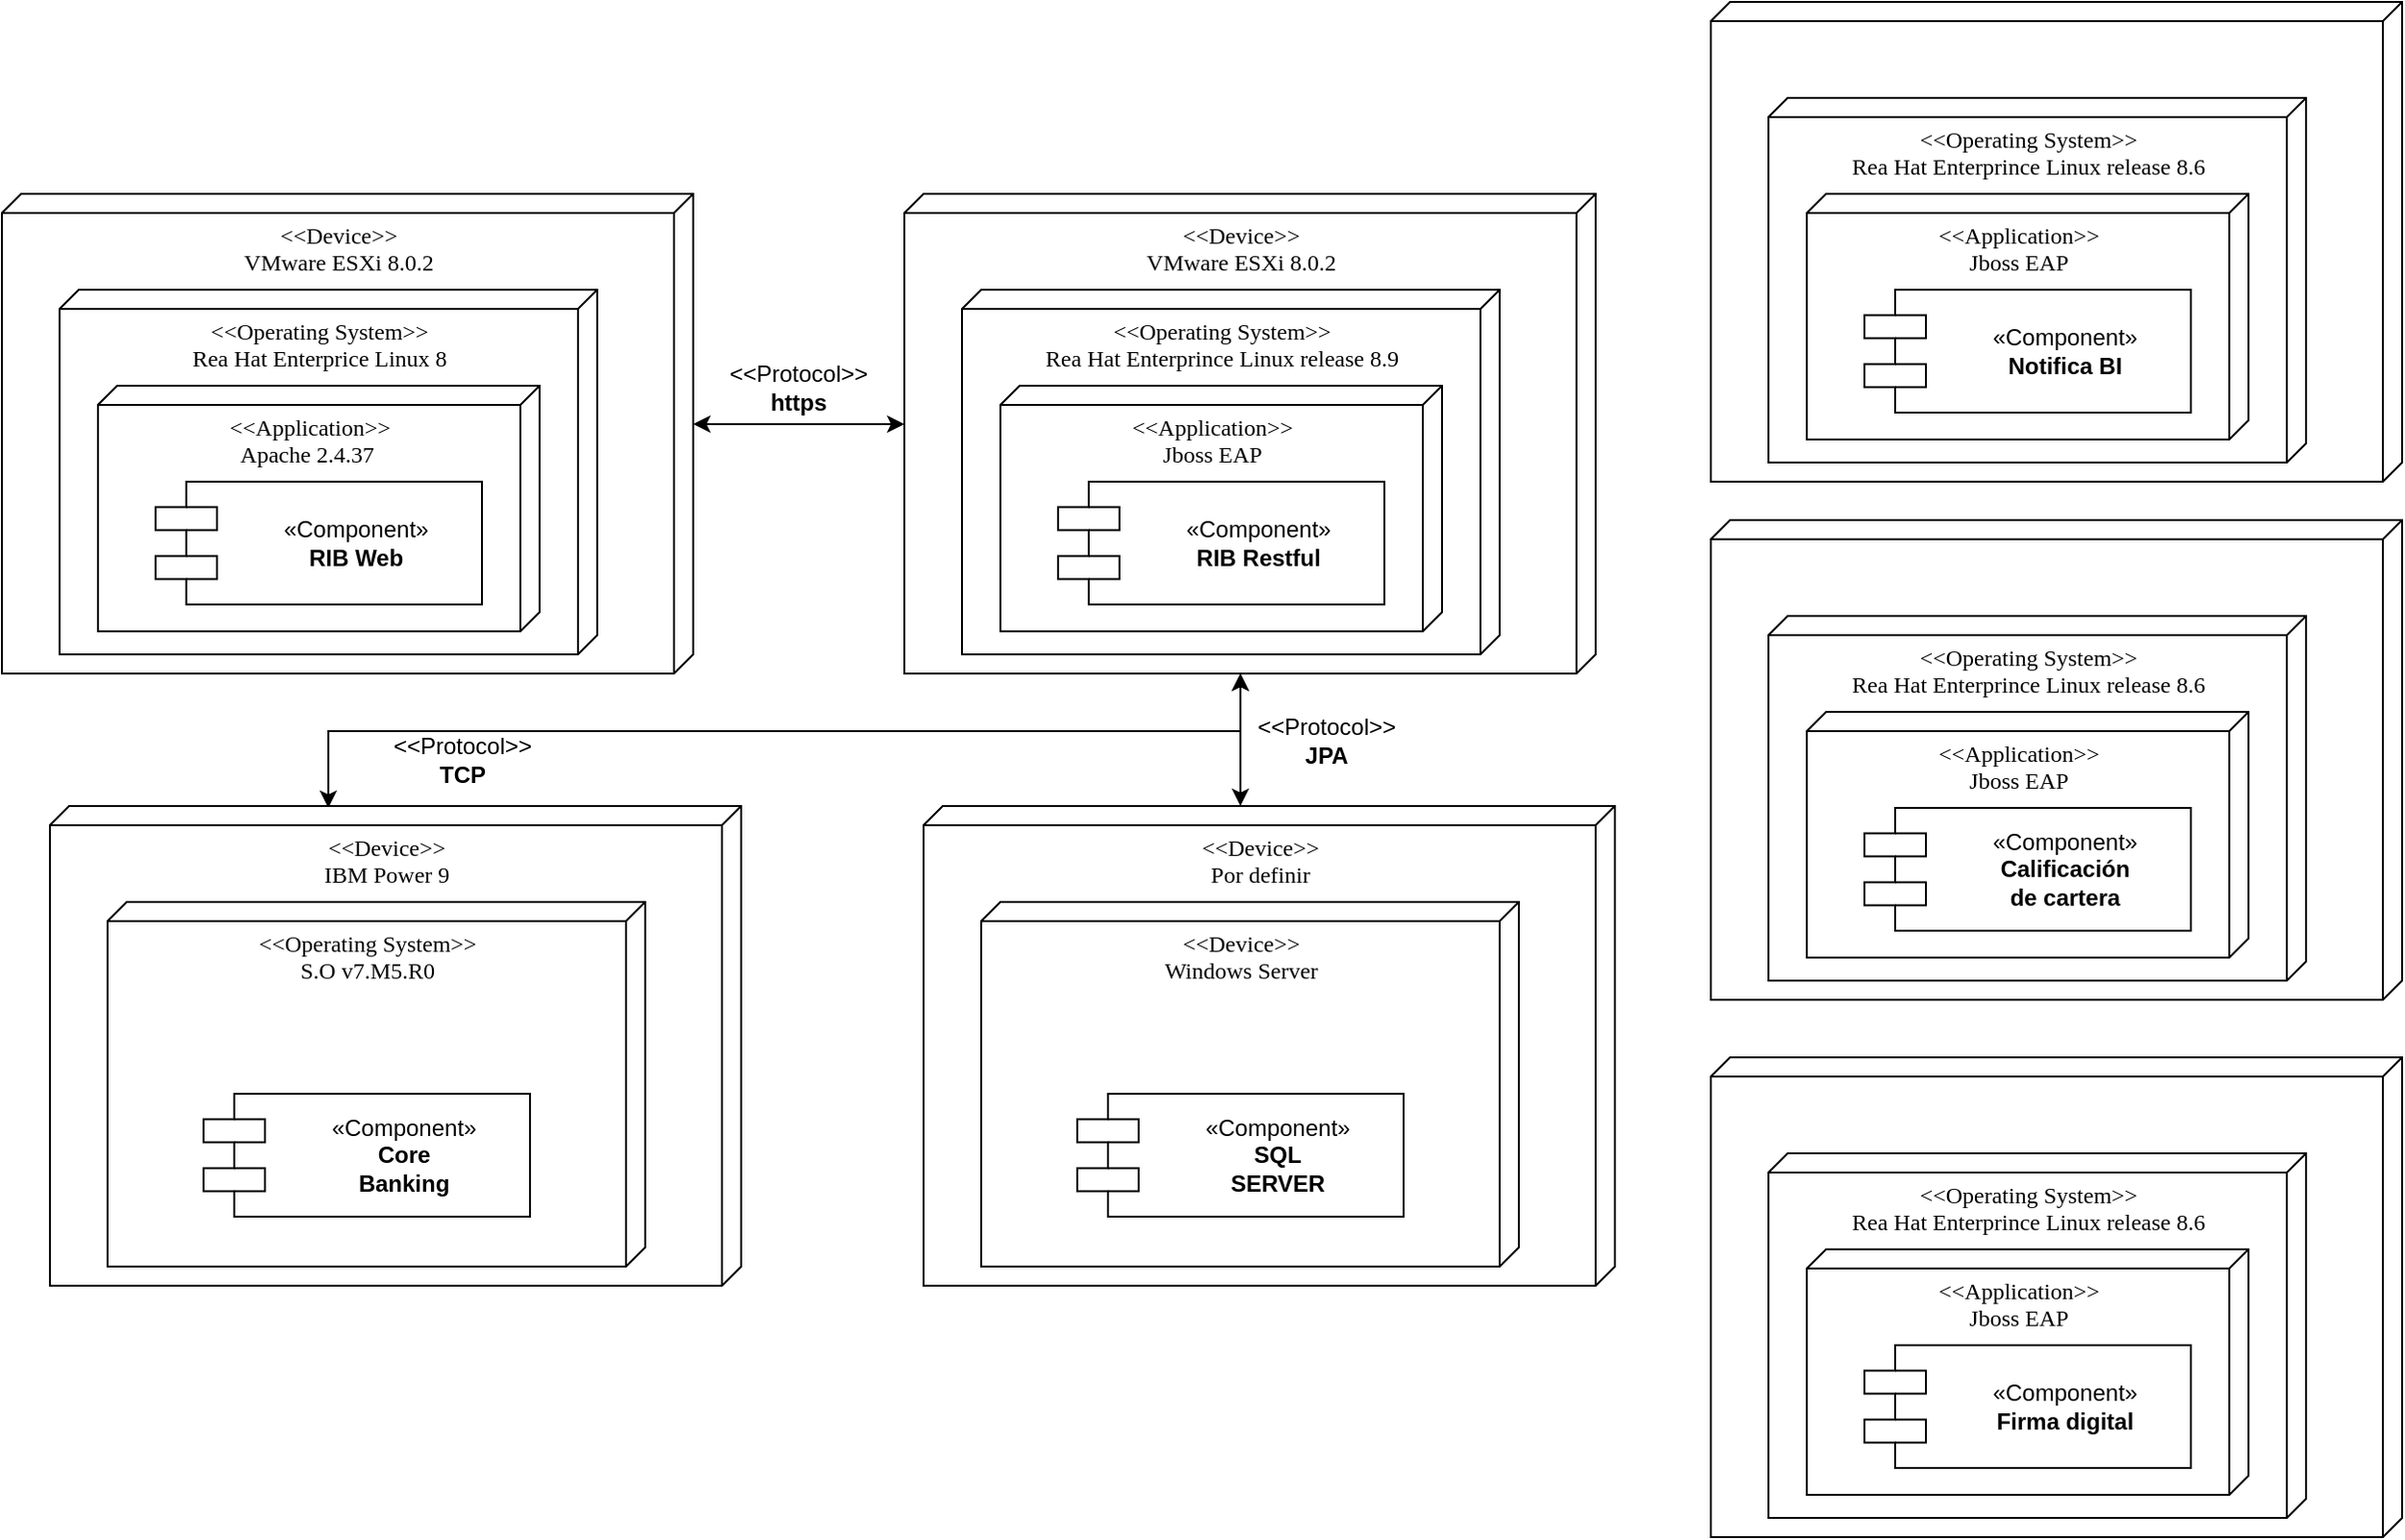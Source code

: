 <mxfile version="24.8.3">
  <diagram name="Página-2" id="JUDbK4Ckv_WAd5AGM5Tw">
    <mxGraphModel dx="1674" dy="1915" grid="1" gridSize="10" guides="1" tooltips="1" connect="1" arrows="1" fold="1" page="1" pageScale="1" pageWidth="827" pageHeight="1169" math="0" shadow="0">
      <root>
        <mxCell id="0" />
        <mxCell id="1" parent="0" />
        <mxCell id="Qrmg3Vs-Gsk_AwqV7CNu-4" value="&amp;lt;&amp;lt;Device&amp;gt;&amp;gt;&lt;div&gt;VMware ESXi 8.0.2&lt;/div&gt;" style="verticalAlign=top;align=center;spacingTop=8;spacingLeft=2;spacingRight=12;shape=cube;size=10;direction=south;fontStyle=0;html=1;rounded=0;shadow=0;comic=0;labelBackgroundColor=none;strokeWidth=1;fontFamily=Verdana;fontSize=12" parent="1" vertex="1">
          <mxGeometry x="50" y="40" width="360" height="250" as="geometry" />
        </mxCell>
        <mxCell id="Qrmg3Vs-Gsk_AwqV7CNu-6" value="&amp;lt;&amp;lt;Operating System&amp;gt;&amp;gt;&lt;div&gt;Rea Hat Enterprice Linux 8&lt;/div&gt;" style="verticalAlign=top;align=center;spacingTop=8;spacingLeft=2;spacingRight=12;shape=cube;size=10;direction=south;fontStyle=0;html=1;rounded=0;shadow=0;comic=0;labelBackgroundColor=none;strokeWidth=1;fontFamily=Verdana;fontSize=12" parent="1" vertex="1">
          <mxGeometry x="80" y="90" width="280" height="190" as="geometry" />
        </mxCell>
        <mxCell id="Qrmg3Vs-Gsk_AwqV7CNu-7" value="&lt;div&gt;&amp;lt;&amp;lt;Application&amp;gt;&amp;gt;&lt;/div&gt;&lt;div&gt;Apache 2.4.37&amp;nbsp;&lt;/div&gt;" style="verticalAlign=top;align=center;spacingTop=8;spacingLeft=2;spacingRight=12;shape=cube;size=10;direction=south;fontStyle=0;html=1;rounded=0;shadow=0;comic=0;labelBackgroundColor=none;strokeWidth=1;fontFamily=Verdana;fontSize=12" parent="1" vertex="1">
          <mxGeometry x="100" y="140" width="230" height="128" as="geometry" />
        </mxCell>
        <mxCell id="Qrmg3Vs-Gsk_AwqV7CNu-8" value="&lt;div style=&quot;&quot;&gt;&lt;span style=&quot;font-family: Helvetica; text-wrap: wrap; background-color: initial;&quot;&gt;«Component»&lt;/span&gt;&lt;/div&gt;&lt;b style=&quot;font-family: Helvetica; text-wrap: wrap;&quot;&gt;&lt;div style=&quot;&quot;&gt;RIB Web&lt;/div&gt;&lt;/b&gt;" style="shape=component;align=center;spacingLeft=37;rounded=0;shadow=0;comic=0;labelBackgroundColor=none;strokeWidth=1;fontFamily=Verdana;fontSize=12;html=1;verticalAlign=middle;" parent="1" vertex="1">
          <mxGeometry x="130" y="190" width="170" height="64" as="geometry" />
        </mxCell>
        <mxCell id="TAVbQNcs_L2FOUL7V5Up-1" value="&amp;lt;&amp;lt;Device&amp;gt;&amp;gt;&lt;div&gt;VMware ESXi 8.0.2&lt;/div&gt;" style="verticalAlign=top;align=center;spacingTop=8;spacingLeft=2;spacingRight=12;shape=cube;size=10;direction=south;fontStyle=0;html=1;rounded=0;shadow=0;comic=0;labelBackgroundColor=none;strokeWidth=1;fontFamily=Verdana;fontSize=12" parent="1" vertex="1">
          <mxGeometry x="520" y="40" width="360" height="250" as="geometry" />
        </mxCell>
        <mxCell id="TAVbQNcs_L2FOUL7V5Up-2" value="&amp;lt;&amp;lt;Operating System&amp;gt;&amp;gt;&lt;div&gt;Rea Hat Enterprince Linux release 8.9&lt;/div&gt;" style="verticalAlign=top;align=center;spacingTop=8;spacingLeft=2;spacingRight=12;shape=cube;size=10;direction=south;fontStyle=0;html=1;rounded=0;shadow=0;comic=0;labelBackgroundColor=none;strokeWidth=1;fontFamily=Verdana;fontSize=12" parent="1" vertex="1">
          <mxGeometry x="550" y="90" width="280" height="190" as="geometry" />
        </mxCell>
        <mxCell id="TAVbQNcs_L2FOUL7V5Up-3" value="&lt;div&gt;&amp;lt;&amp;lt;Application&amp;gt;&amp;gt;&lt;/div&gt;Jboss EAP" style="verticalAlign=top;align=center;spacingTop=8;spacingLeft=2;spacingRight=12;shape=cube;size=10;direction=south;fontStyle=0;html=1;rounded=0;shadow=0;comic=0;labelBackgroundColor=none;strokeWidth=1;fontFamily=Verdana;fontSize=12" parent="1" vertex="1">
          <mxGeometry x="570" y="140" width="230" height="128" as="geometry" />
        </mxCell>
        <mxCell id="TAVbQNcs_L2FOUL7V5Up-4" value="&lt;div style=&quot;&quot;&gt;&lt;span style=&quot;font-family: Helvetica; text-wrap: wrap; background-color: initial;&quot;&gt;«Component»&lt;/span&gt;&lt;/div&gt;&lt;b style=&quot;font-family: Helvetica; text-wrap: wrap;&quot;&gt;&lt;div style=&quot;&quot;&gt;RIB Restful&lt;/div&gt;&lt;/b&gt;" style="shape=component;align=center;spacingLeft=37;rounded=0;shadow=0;comic=0;labelBackgroundColor=none;strokeWidth=1;fontFamily=Verdana;fontSize=12;html=1;verticalAlign=middle;" parent="1" vertex="1">
          <mxGeometry x="600" y="190" width="170" height="64" as="geometry" />
        </mxCell>
        <mxCell id="TAVbQNcs_L2FOUL7V5Up-13" value="" style="endArrow=classic;startArrow=classic;html=1;rounded=0;exitX=0;exitY=0;exitDx=120;exitDy=0;exitPerimeter=0;entryX=0.48;entryY=1;entryDx=0;entryDy=0;entryPerimeter=0;" parent="1" source="Qrmg3Vs-Gsk_AwqV7CNu-4" target="TAVbQNcs_L2FOUL7V5Up-1" edge="1">
          <mxGeometry width="50" height="50" relative="1" as="geometry">
            <mxPoint x="460" y="300" as="sourcePoint" />
            <mxPoint x="510" y="250" as="targetPoint" />
          </mxGeometry>
        </mxCell>
        <mxCell id="TAVbQNcs_L2FOUL7V5Up-14" value="&amp;lt;&amp;lt;Protocol&amp;gt;&amp;gt;&lt;div&gt;&lt;b&gt;https&lt;/b&gt;&lt;/div&gt;" style="text;html=1;align=center;verticalAlign=middle;whiteSpace=wrap;rounded=0;" parent="1" vertex="1">
          <mxGeometry x="435" y="126" width="60" height="30" as="geometry" />
        </mxCell>
        <mxCell id="TAVbQNcs_L2FOUL7V5Up-15" value="" style="endArrow=classic;startArrow=classic;html=1;rounded=0;entryX=0;entryY=0;entryDx=250;entryDy=185;entryPerimeter=0;" parent="1" target="TAVbQNcs_L2FOUL7V5Up-1" edge="1">
          <mxGeometry width="50" height="50" relative="1" as="geometry">
            <mxPoint x="695" y="359" as="sourcePoint" />
            <mxPoint x="510" y="250" as="targetPoint" />
          </mxGeometry>
        </mxCell>
        <mxCell id="TAVbQNcs_L2FOUL7V5Up-16" value="&amp;lt;&amp;lt;Protocol&amp;gt;&amp;gt;&lt;div&gt;&lt;b&gt;JPA&lt;/b&gt;&lt;/div&gt;" style="text;html=1;align=center;verticalAlign=middle;whiteSpace=wrap;rounded=0;" parent="1" vertex="1">
          <mxGeometry x="710" y="310" width="60" height="30" as="geometry" />
        </mxCell>
        <mxCell id="gO8_6KHEhdCFIyb52LNH-3" value="" style="endArrow=classic;startArrow=classic;html=1;rounded=0;entryX=0;entryY=0;entryDx=250;entryDy=185;entryPerimeter=0;" parent="1" target="TAVbQNcs_L2FOUL7V5Up-1" edge="1">
          <mxGeometry width="50" height="50" relative="1" as="geometry">
            <mxPoint x="220" y="360" as="sourcePoint" />
            <mxPoint x="519" y="268" as="targetPoint" />
            <Array as="points">
              <mxPoint x="220" y="320" />
              <mxPoint x="695" y="320" />
            </Array>
          </mxGeometry>
        </mxCell>
        <mxCell id="gO8_6KHEhdCFIyb52LNH-4" value="&amp;lt;&amp;lt;Protocol&amp;gt;&amp;gt;&lt;div&gt;&lt;b&gt;TCP&lt;/b&gt;&lt;/div&gt;" style="text;html=1;align=center;verticalAlign=middle;whiteSpace=wrap;rounded=0;" parent="1" vertex="1">
          <mxGeometry x="260" y="320" width="60" height="30" as="geometry" />
        </mxCell>
        <mxCell id="gO8_6KHEhdCFIyb52LNH-5" value="&amp;lt;&amp;lt;Device&amp;gt;&amp;gt;&lt;div&gt;IBM Power 9&lt;/div&gt;" style="verticalAlign=top;align=center;spacingTop=8;spacingLeft=2;spacingRight=12;shape=cube;size=10;direction=south;fontStyle=0;html=1;rounded=0;shadow=0;comic=0;labelBackgroundColor=none;strokeWidth=1;fontFamily=Verdana;fontSize=12" parent="1" vertex="1">
          <mxGeometry x="75" y="359" width="360" height="250" as="geometry" />
        </mxCell>
        <mxCell id="gO8_6KHEhdCFIyb52LNH-6" value="&amp;lt;&amp;lt;Operating System&amp;gt;&amp;gt;&lt;div&gt;S.O v7.M5.R0&lt;/div&gt;" style="verticalAlign=top;align=center;spacingTop=8;spacingLeft=2;spacingRight=12;shape=cube;size=10;direction=south;fontStyle=0;html=1;rounded=0;shadow=0;comic=0;labelBackgroundColor=none;strokeWidth=1;fontFamily=Verdana;fontSize=12" parent="1" vertex="1">
          <mxGeometry x="105" y="409" width="280" height="190" as="geometry" />
        </mxCell>
        <mxCell id="gO8_6KHEhdCFIyb52LNH-8" value="&lt;div style=&quot;&quot;&gt;&lt;span style=&quot;font-family: Helvetica; text-wrap: wrap; background-color: initial;&quot;&gt;«Component»&lt;/span&gt;&lt;/div&gt;&lt;b style=&quot;font-family: Helvetica; text-wrap: wrap;&quot;&gt;&lt;div style=&quot;&quot;&gt;Core Banking&lt;br&gt;&lt;/div&gt;&lt;/b&gt;" style="shape=component;align=center;spacingLeft=37;rounded=0;shadow=0;comic=0;labelBackgroundColor=none;strokeWidth=1;fontFamily=Verdana;fontSize=12;html=1;verticalAlign=middle;" parent="1" vertex="1">
          <mxGeometry x="155" y="509" width="170" height="64" as="geometry" />
        </mxCell>
        <mxCell id="Kw88h4AEPqxePYTO_mZ7-20" value="&amp;lt;&amp;lt;Device&amp;gt;&amp;gt;&lt;div&gt;Por definir&lt;/div&gt;" style="verticalAlign=top;align=center;spacingTop=8;spacingLeft=2;spacingRight=12;shape=cube;size=10;direction=south;fontStyle=0;html=1;rounded=0;shadow=0;comic=0;labelBackgroundColor=none;strokeWidth=1;fontFamily=Verdana;fontSize=12" vertex="1" parent="1">
          <mxGeometry x="530" y="359" width="360" height="250" as="geometry" />
        </mxCell>
        <mxCell id="Kw88h4AEPqxePYTO_mZ7-21" value="&amp;lt;&amp;lt;Device&amp;gt;&amp;gt;&lt;div&gt;Windows Server&lt;/div&gt;" style="verticalAlign=top;align=center;spacingTop=8;spacingLeft=2;spacingRight=12;shape=cube;size=10;direction=south;fontStyle=0;html=1;rounded=0;shadow=0;comic=0;labelBackgroundColor=none;strokeWidth=1;fontFamily=Verdana;fontSize=12" vertex="1" parent="1">
          <mxGeometry x="560" y="409" width="280" height="190" as="geometry" />
        </mxCell>
        <mxCell id="Kw88h4AEPqxePYTO_mZ7-22" value="&lt;div style=&quot;&quot;&gt;&lt;div&gt;&lt;span style=&quot;font-family: Helvetica; text-wrap: wrap; background-color: initial;&quot;&gt;«Component»&lt;/span&gt;&lt;/div&gt;&lt;b style=&quot;text-wrap: wrap; font-family: Helvetica;&quot;&gt;SQL SERVER&lt;/b&gt;&lt;/div&gt;" style="shape=component;align=center;spacingLeft=37;rounded=0;shadow=0;comic=0;labelBackgroundColor=none;strokeWidth=1;fontFamily=Verdana;fontSize=12;html=1;verticalAlign=middle;" vertex="1" parent="1">
          <mxGeometry x="610" y="509" width="170" height="64" as="geometry" />
        </mxCell>
        <mxCell id="Kw88h4AEPqxePYTO_mZ7-33" value="" style="verticalAlign=top;align=center;spacingTop=8;spacingLeft=2;spacingRight=12;shape=cube;size=10;direction=south;fontStyle=0;html=1;rounded=0;shadow=0;comic=0;labelBackgroundColor=none;strokeWidth=1;fontFamily=Verdana;fontSize=12" vertex="1" parent="1">
          <mxGeometry x="940" y="-60" width="360" height="250" as="geometry" />
        </mxCell>
        <mxCell id="Kw88h4AEPqxePYTO_mZ7-34" value="&amp;lt;&amp;lt;Operating System&amp;gt;&amp;gt;&lt;div&gt;Rea Hat Enterprince Linux release 8.6&lt;/div&gt;" style="verticalAlign=top;align=center;spacingTop=8;spacingLeft=2;spacingRight=12;shape=cube;size=10;direction=south;fontStyle=0;html=1;rounded=0;shadow=0;comic=0;labelBackgroundColor=none;strokeWidth=1;fontFamily=Verdana;fontSize=12" vertex="1" parent="1">
          <mxGeometry x="970" y="-10" width="280" height="190" as="geometry" />
        </mxCell>
        <mxCell id="Kw88h4AEPqxePYTO_mZ7-35" value="&lt;div&gt;&amp;lt;&amp;lt;Application&amp;gt;&amp;gt;&lt;/div&gt;Jboss EAP" style="verticalAlign=top;align=center;spacingTop=8;spacingLeft=2;spacingRight=12;shape=cube;size=10;direction=south;fontStyle=0;html=1;rounded=0;shadow=0;comic=0;labelBackgroundColor=none;strokeWidth=1;fontFamily=Verdana;fontSize=12" vertex="1" parent="1">
          <mxGeometry x="990" y="40" width="230" height="128" as="geometry" />
        </mxCell>
        <mxCell id="Kw88h4AEPqxePYTO_mZ7-36" value="&lt;div style=&quot;&quot;&gt;&lt;span style=&quot;font-family: Helvetica; text-wrap: wrap; background-color: initial;&quot;&gt;«Component»&lt;/span&gt;&lt;/div&gt;&lt;b style=&quot;font-family: Helvetica; text-wrap: wrap;&quot;&gt;&lt;div style=&quot;&quot;&gt;Notifica BI&lt;/div&gt;&lt;/b&gt;" style="shape=component;align=center;spacingLeft=37;rounded=0;shadow=0;comic=0;labelBackgroundColor=none;strokeWidth=1;fontFamily=Verdana;fontSize=12;html=1;verticalAlign=middle;" vertex="1" parent="1">
          <mxGeometry x="1020" y="90" width="170" height="64" as="geometry" />
        </mxCell>
        <mxCell id="Kw88h4AEPqxePYTO_mZ7-37" value="" style="verticalAlign=top;align=center;spacingTop=8;spacingLeft=2;spacingRight=12;shape=cube;size=10;direction=south;fontStyle=0;html=1;rounded=0;shadow=0;comic=0;labelBackgroundColor=none;strokeWidth=1;fontFamily=Verdana;fontSize=12" vertex="1" parent="1">
          <mxGeometry x="940" y="210" width="360" height="250" as="geometry" />
        </mxCell>
        <mxCell id="Kw88h4AEPqxePYTO_mZ7-38" value="&amp;lt;&amp;lt;Operating System&amp;gt;&amp;gt;&lt;div&gt;Rea Hat Enterprince Linux release 8.6&lt;/div&gt;" style="verticalAlign=top;align=center;spacingTop=8;spacingLeft=2;spacingRight=12;shape=cube;size=10;direction=south;fontStyle=0;html=1;rounded=0;shadow=0;comic=0;labelBackgroundColor=none;strokeWidth=1;fontFamily=Verdana;fontSize=12" vertex="1" parent="1">
          <mxGeometry x="970" y="260" width="280" height="190" as="geometry" />
        </mxCell>
        <mxCell id="Kw88h4AEPqxePYTO_mZ7-39" value="&lt;div&gt;&amp;lt;&amp;lt;Application&amp;gt;&amp;gt;&lt;/div&gt;Jboss EAP" style="verticalAlign=top;align=center;spacingTop=8;spacingLeft=2;spacingRight=12;shape=cube;size=10;direction=south;fontStyle=0;html=1;rounded=0;shadow=0;comic=0;labelBackgroundColor=none;strokeWidth=1;fontFamily=Verdana;fontSize=12" vertex="1" parent="1">
          <mxGeometry x="990" y="310" width="230" height="128" as="geometry" />
        </mxCell>
        <mxCell id="Kw88h4AEPqxePYTO_mZ7-40" value="&lt;div style=&quot;&quot;&gt;&lt;span style=&quot;font-family: Helvetica; text-wrap: wrap; background-color: initial;&quot;&gt;«Component»&lt;/span&gt;&lt;/div&gt;&lt;b style=&quot;font-family: Helvetica; text-wrap: wrap;&quot;&gt;&lt;div style=&quot;&quot;&gt;Calificación de cartera&lt;/div&gt;&lt;/b&gt;" style="shape=component;align=center;spacingLeft=37;rounded=0;shadow=0;comic=0;labelBackgroundColor=none;strokeWidth=1;fontFamily=Verdana;fontSize=12;html=1;verticalAlign=middle;" vertex="1" parent="1">
          <mxGeometry x="1020" y="360" width="170" height="64" as="geometry" />
        </mxCell>
        <mxCell id="Kw88h4AEPqxePYTO_mZ7-45" value="" style="verticalAlign=top;align=center;spacingTop=8;spacingLeft=2;spacingRight=12;shape=cube;size=10;direction=south;fontStyle=0;html=1;rounded=0;shadow=0;comic=0;labelBackgroundColor=none;strokeWidth=1;fontFamily=Verdana;fontSize=12" vertex="1" parent="1">
          <mxGeometry x="940" y="490" width="360" height="250" as="geometry" />
        </mxCell>
        <mxCell id="Kw88h4AEPqxePYTO_mZ7-46" value="&amp;lt;&amp;lt;Operating System&amp;gt;&amp;gt;&lt;div&gt;Rea Hat Enterprince Linux release 8.6&lt;/div&gt;" style="verticalAlign=top;align=center;spacingTop=8;spacingLeft=2;spacingRight=12;shape=cube;size=10;direction=south;fontStyle=0;html=1;rounded=0;shadow=0;comic=0;labelBackgroundColor=none;strokeWidth=1;fontFamily=Verdana;fontSize=12" vertex="1" parent="1">
          <mxGeometry x="970" y="540" width="280" height="190" as="geometry" />
        </mxCell>
        <mxCell id="Kw88h4AEPqxePYTO_mZ7-47" value="&lt;div&gt;&amp;lt;&amp;lt;Application&amp;gt;&amp;gt;&lt;/div&gt;Jboss EAP" style="verticalAlign=top;align=center;spacingTop=8;spacingLeft=2;spacingRight=12;shape=cube;size=10;direction=south;fontStyle=0;html=1;rounded=0;shadow=0;comic=0;labelBackgroundColor=none;strokeWidth=1;fontFamily=Verdana;fontSize=12" vertex="1" parent="1">
          <mxGeometry x="990" y="590" width="230" height="128" as="geometry" />
        </mxCell>
        <mxCell id="Kw88h4AEPqxePYTO_mZ7-48" value="&lt;div style=&quot;&quot;&gt;&lt;span style=&quot;font-family: Helvetica; text-wrap: wrap; background-color: initial;&quot;&gt;«Component»&lt;/span&gt;&lt;/div&gt;&lt;b style=&quot;font-family: Helvetica; text-wrap: wrap;&quot;&gt;&lt;div style=&quot;&quot;&gt;Firma digital&lt;/div&gt;&lt;/b&gt;" style="shape=component;align=center;spacingLeft=37;rounded=0;shadow=0;comic=0;labelBackgroundColor=none;strokeWidth=1;fontFamily=Verdana;fontSize=12;html=1;verticalAlign=middle;" vertex="1" parent="1">
          <mxGeometry x="1020" y="640" width="170" height="64" as="geometry" />
        </mxCell>
      </root>
    </mxGraphModel>
  </diagram>
</mxfile>
